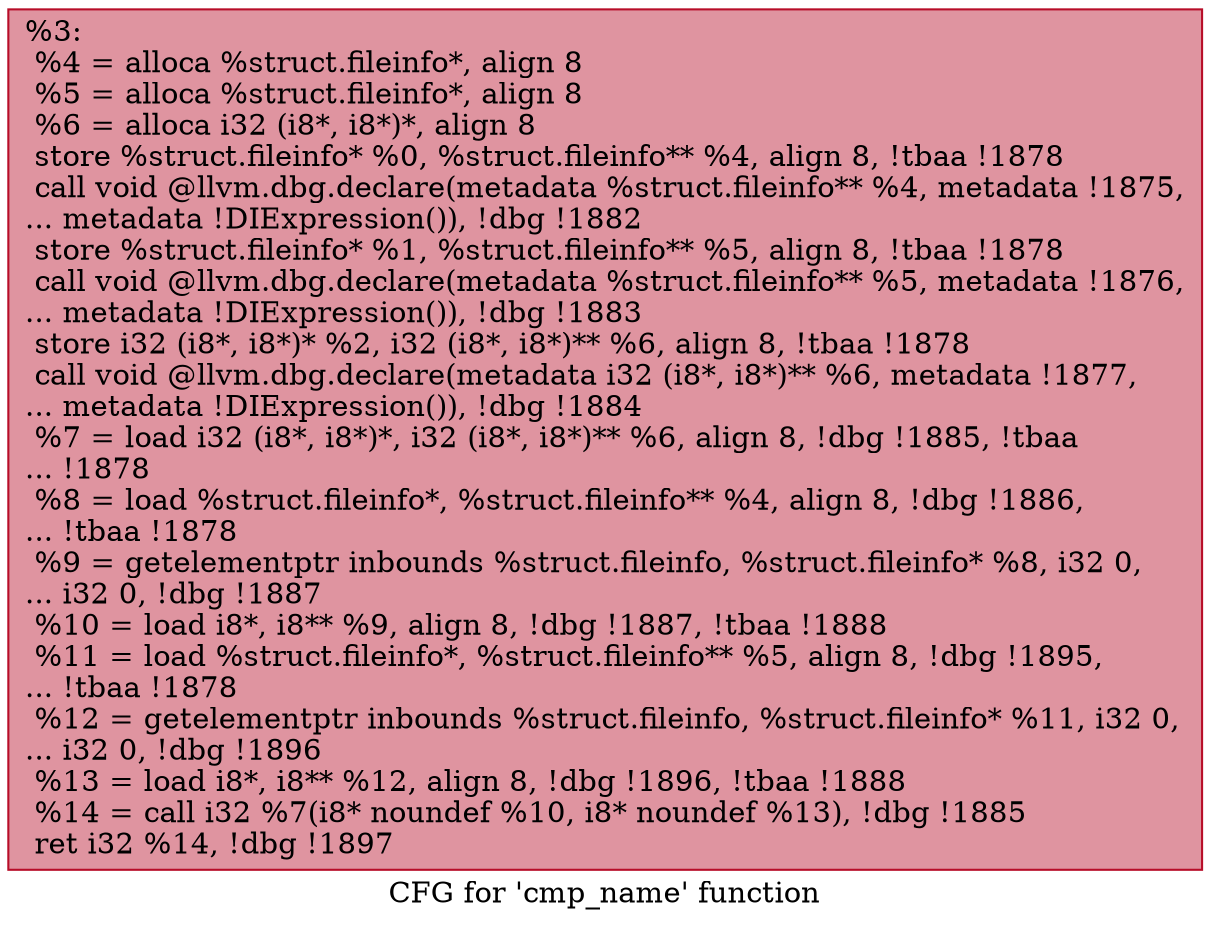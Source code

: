 digraph "CFG for 'cmp_name' function" {
	label="CFG for 'cmp_name' function";

	Node0x2122590 [shape=record,color="#b70d28ff", style=filled, fillcolor="#b70d2870",label="{%3:\l  %4 = alloca %struct.fileinfo*, align 8\l  %5 = alloca %struct.fileinfo*, align 8\l  %6 = alloca i32 (i8*, i8*)*, align 8\l  store %struct.fileinfo* %0, %struct.fileinfo** %4, align 8, !tbaa !1878\l  call void @llvm.dbg.declare(metadata %struct.fileinfo** %4, metadata !1875,\l... metadata !DIExpression()), !dbg !1882\l  store %struct.fileinfo* %1, %struct.fileinfo** %5, align 8, !tbaa !1878\l  call void @llvm.dbg.declare(metadata %struct.fileinfo** %5, metadata !1876,\l... metadata !DIExpression()), !dbg !1883\l  store i32 (i8*, i8*)* %2, i32 (i8*, i8*)** %6, align 8, !tbaa !1878\l  call void @llvm.dbg.declare(metadata i32 (i8*, i8*)** %6, metadata !1877,\l... metadata !DIExpression()), !dbg !1884\l  %7 = load i32 (i8*, i8*)*, i32 (i8*, i8*)** %6, align 8, !dbg !1885, !tbaa\l... !1878\l  %8 = load %struct.fileinfo*, %struct.fileinfo** %4, align 8, !dbg !1886,\l... !tbaa !1878\l  %9 = getelementptr inbounds %struct.fileinfo, %struct.fileinfo* %8, i32 0,\l... i32 0, !dbg !1887\l  %10 = load i8*, i8** %9, align 8, !dbg !1887, !tbaa !1888\l  %11 = load %struct.fileinfo*, %struct.fileinfo** %5, align 8, !dbg !1895,\l... !tbaa !1878\l  %12 = getelementptr inbounds %struct.fileinfo, %struct.fileinfo* %11, i32 0,\l... i32 0, !dbg !1896\l  %13 = load i8*, i8** %12, align 8, !dbg !1896, !tbaa !1888\l  %14 = call i32 %7(i8* noundef %10, i8* noundef %13), !dbg !1885\l  ret i32 %14, !dbg !1897\l}"];
}
